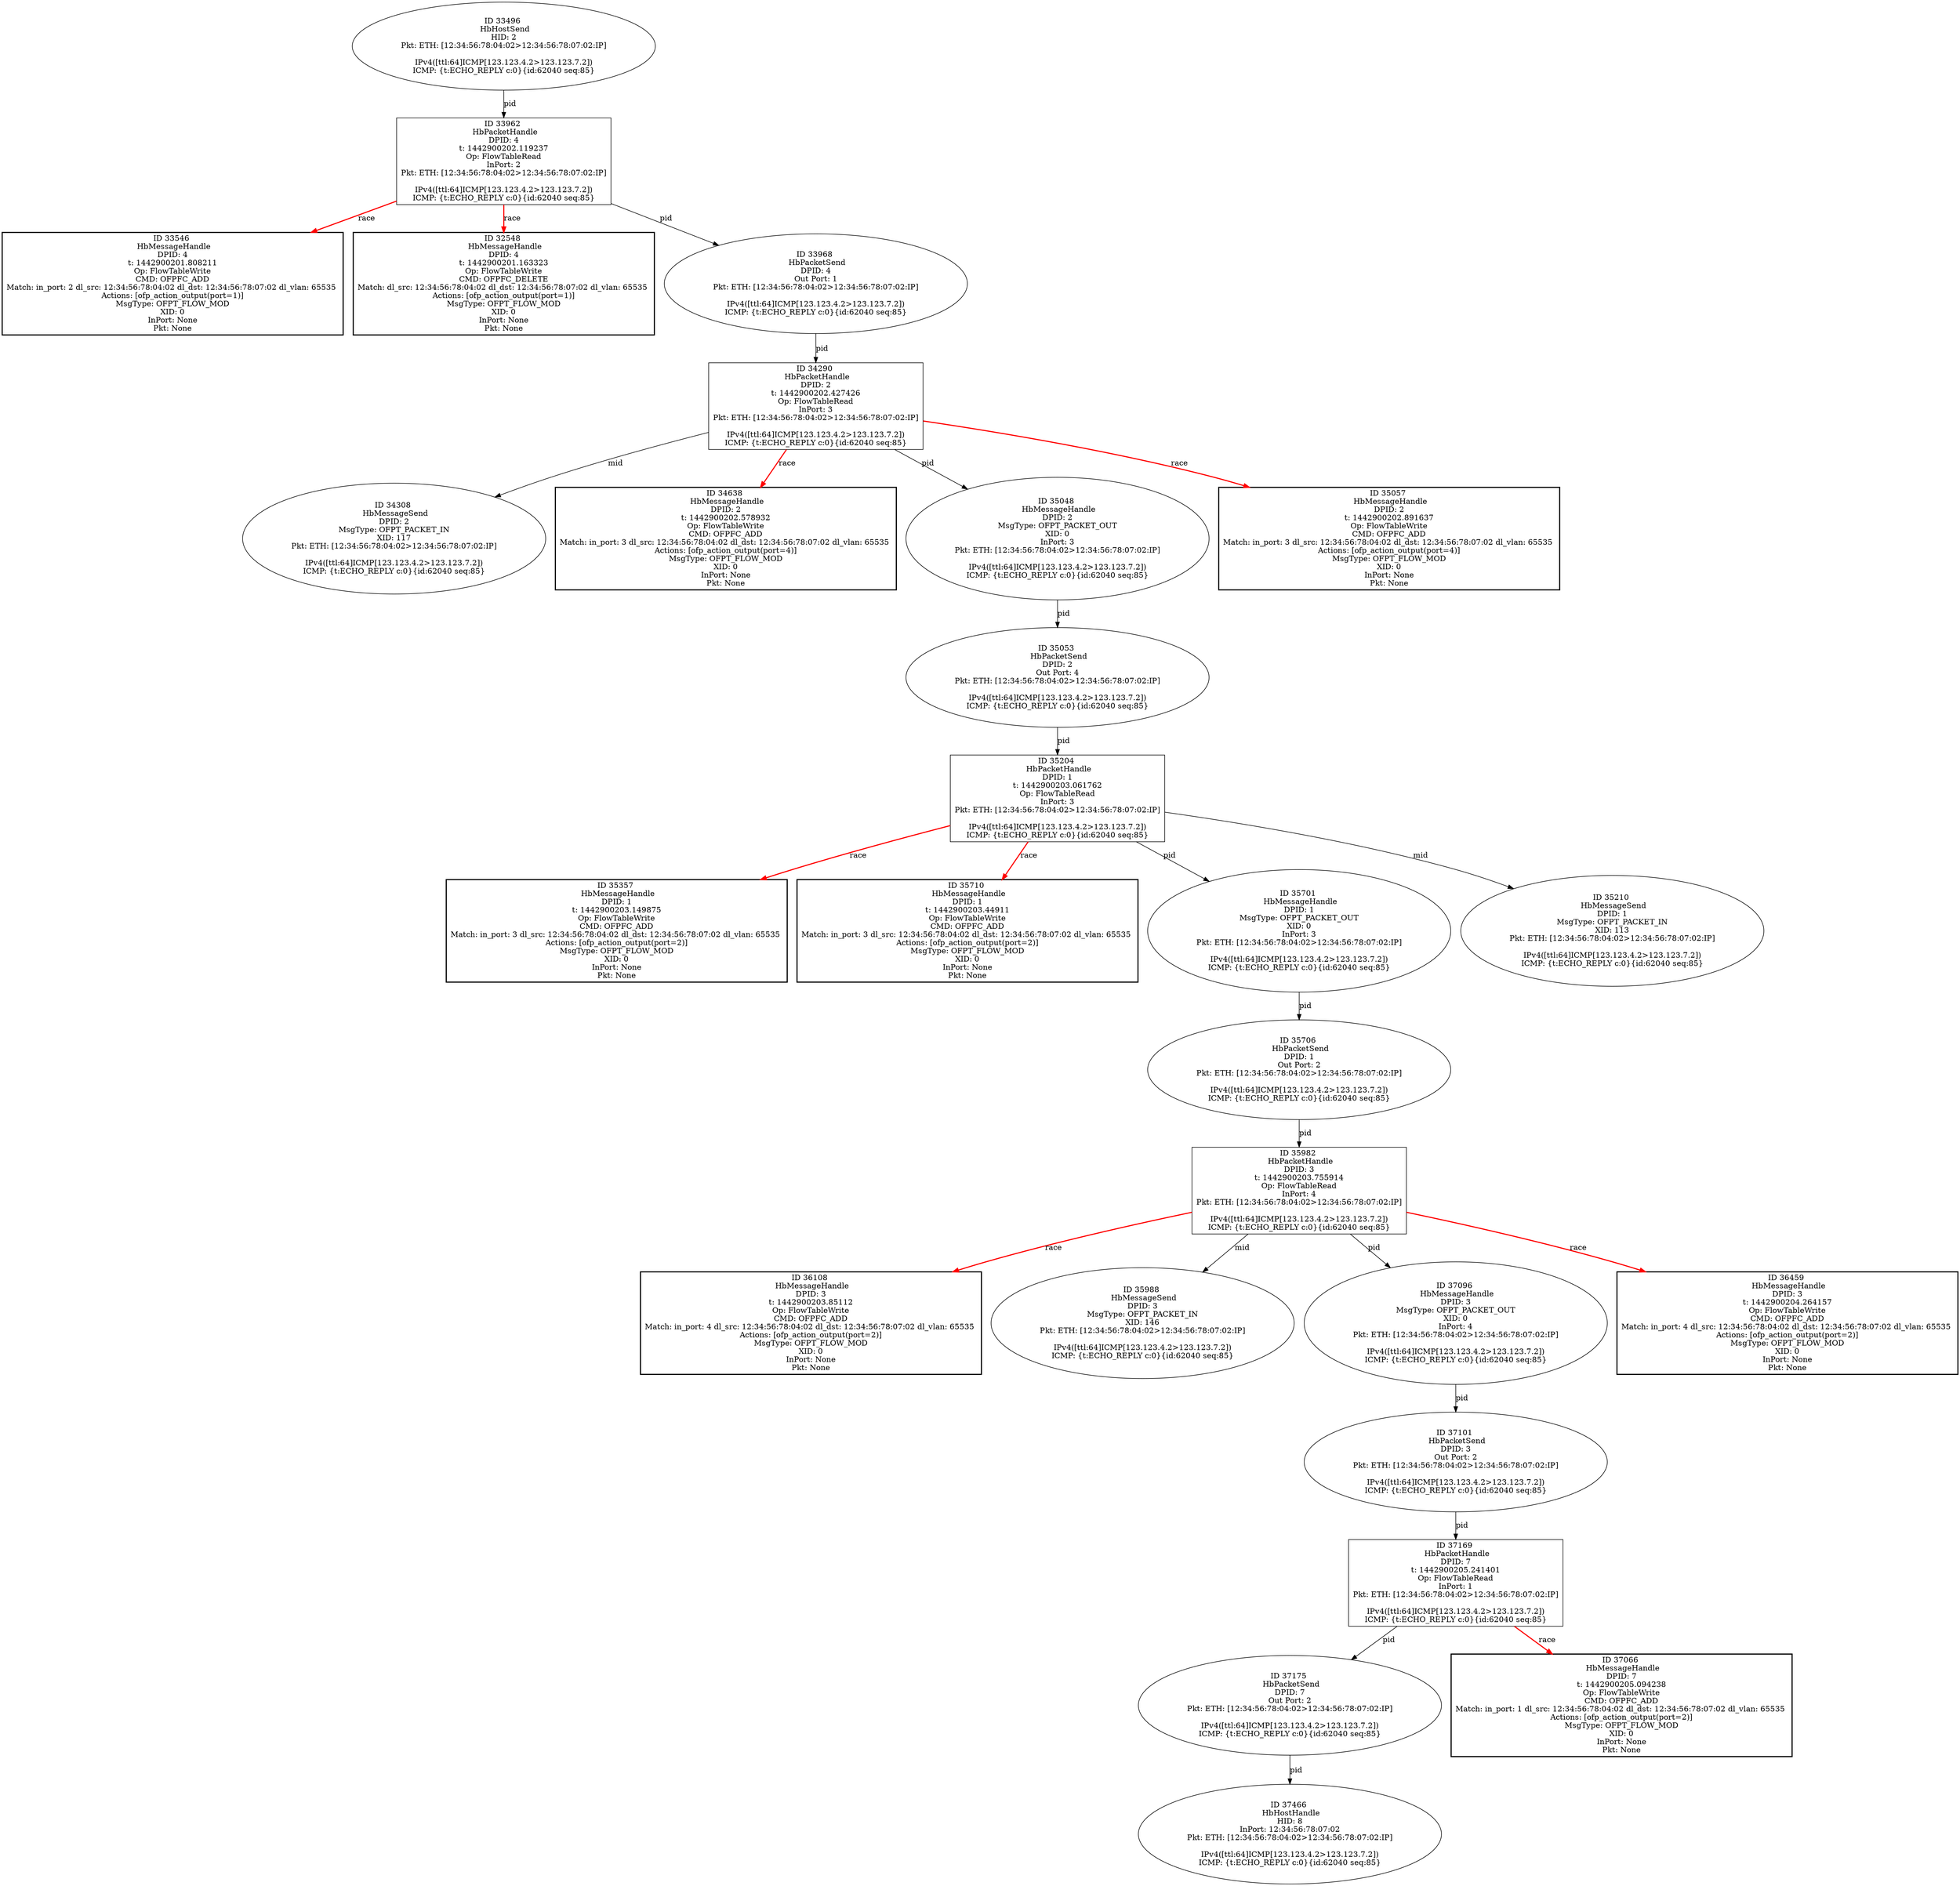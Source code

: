 strict digraph G {
35204 [shape=box, event=<hb_events.HbPacketHandle object at 0x10f101c90>, label="ID 35204 
 HbPacketHandle
DPID: 1
t: 1442900203.061762
Op: FlowTableRead
InPort: 3
Pkt: ETH: [12:34:56:78:04:02>12:34:56:78:07:02:IP]

IPv4([ttl:64]ICMP[123.123.4.2>123.123.7.2])
ICMP: {t:ECHO_REPLY c:0}{id:62040 seq:85}"];
33546 [shape=box, style=bold, event=<hb_events.HbMessageHandle object at 0x10ecdd3d0>, label="ID 33546 
 HbMessageHandle
DPID: 4
t: 1442900201.808211
Op: FlowTableWrite
CMD: OFPFC_ADD
Match: in_port: 2 dl_src: 12:34:56:78:04:02 dl_dst: 12:34:56:78:07:02 dl_vlan: 65535 
Actions: [ofp_action_output(port=1)]
MsgType: OFPT_FLOW_MOD
XID: 0
InPort: None
Pkt: None"];
36108 [shape=box, style=bold, event=<hb_events.HbMessageHandle object at 0x10f47c950>, label="ID 36108 
 HbMessageHandle
DPID: 3
t: 1442900203.85112
Op: FlowTableWrite
CMD: OFPFC_ADD
Match: in_port: 4 dl_src: 12:34:56:78:04:02 dl_dst: 12:34:56:78:07:02 dl_vlan: 65535 
Actions: [ofp_action_output(port=2)]
MsgType: OFPT_FLOW_MOD
XID: 0
InPort: None
Pkt: None"];
35982 [shape=box, event=<hb_events.HbPacketHandle object at 0x10f3fc910>, label="ID 35982 
 HbPacketHandle
DPID: 3
t: 1442900203.755914
Op: FlowTableRead
InPort: 4
Pkt: ETH: [12:34:56:78:04:02>12:34:56:78:07:02:IP]

IPv4([ttl:64]ICMP[123.123.4.2>123.123.7.2])
ICMP: {t:ECHO_REPLY c:0}{id:62040 seq:85}"];
37101 [shape=oval, event=<hb_events.HbPacketSend object at 0x10f9ea6d0>, label="ID 37101 
 HbPacketSend
DPID: 3
Out Port: 2
Pkt: ETH: [12:34:56:78:04:02>12:34:56:78:07:02:IP]

IPv4([ttl:64]ICMP[123.123.4.2>123.123.7.2])
ICMP: {t:ECHO_REPLY c:0}{id:62040 seq:85}"];
35988 [shape=oval, event=<hb_events.HbMessageSend object at 0x10f408910>, label="ID 35988 
 HbMessageSend
DPID: 3
MsgType: OFPT_PACKET_IN
XID: 146
Pkt: ETH: [12:34:56:78:04:02>12:34:56:78:07:02:IP]

IPv4([ttl:64]ICMP[123.123.4.2>123.123.7.2])
ICMP: {t:ECHO_REPLY c:0}{id:62040 seq:85}"];
34308 [shape=oval, event=<hb_events.HbMessageSend object at 0x10ee64a10>, label="ID 34308 
 HbMessageSend
DPID: 2
MsgType: OFPT_PACKET_IN
XID: 117
Pkt: ETH: [12:34:56:78:04:02>12:34:56:78:07:02:IP]

IPv4([ttl:64]ICMP[123.123.4.2>123.123.7.2])
ICMP: {t:ECHO_REPLY c:0}{id:62040 seq:85}"];
35357 [shape=box, style=bold, event=<hb_events.HbMessageHandle object at 0x10f1993d0>, label="ID 35357 
 HbMessageHandle
DPID: 1
t: 1442900203.149875
Op: FlowTableWrite
CMD: OFPFC_ADD
Match: in_port: 3 dl_src: 12:34:56:78:04:02 dl_dst: 12:34:56:78:07:02 dl_vlan: 65535 
Actions: [ofp_action_output(port=2)]
MsgType: OFPT_FLOW_MOD
XID: 0
InPort: None
Pkt: None"];
32548 [shape=box, style=bold, event=<hb_events.HbMessageHandle object at 0x10eb58c10>, label="ID 32548 
 HbMessageHandle
DPID: 4
t: 1442900201.163323
Op: FlowTableWrite
CMD: OFPFC_DELETE
Match: dl_src: 12:34:56:78:04:02 dl_dst: 12:34:56:78:07:02 dl_vlan: 65535 
Actions: [ofp_action_output(port=1)]
MsgType: OFPT_FLOW_MOD
XID: 0
InPort: None
Pkt: None"];
35710 [shape=box, style=bold, event=<hb_events.HbMessageHandle object at 0x10f2c9990>, label="ID 35710 
 HbMessageHandle
DPID: 1
t: 1442900203.44911
Op: FlowTableWrite
CMD: OFPFC_ADD
Match: in_port: 3 dl_src: 12:34:56:78:04:02 dl_dst: 12:34:56:78:07:02 dl_vlan: 65535 
Actions: [ofp_action_output(port=2)]
MsgType: OFPT_FLOW_MOD
XID: 0
InPort: None
Pkt: None"];
33962 [shape=box, event=<hb_events.HbPacketHandle object at 0x10eda6f90>, label="ID 33962 
 HbPacketHandle
DPID: 4
t: 1442900202.119237
Op: FlowTableRead
InPort: 2
Pkt: ETH: [12:34:56:78:04:02>12:34:56:78:07:02:IP]

IPv4([ttl:64]ICMP[123.123.4.2>123.123.7.2])
ICMP: {t:ECHO_REPLY c:0}{id:62040 seq:85}"];
33968 [shape=oval, event=<hb_events.HbPacketSend object at 0x10edadb90>, label="ID 33968 
 HbPacketSend
DPID: 4
Out Port: 1
Pkt: ETH: [12:34:56:78:04:02>12:34:56:78:07:02:IP]

IPv4([ttl:64]ICMP[123.123.4.2>123.123.7.2])
ICMP: {t:ECHO_REPLY c:0}{id:62040 seq:85}"];
37169 [shape=box, event=<hb_events.HbPacketHandle object at 0x10fa2bf50>, label="ID 37169 
 HbPacketHandle
DPID: 7
t: 1442900205.241401
Op: FlowTableRead
InPort: 1
Pkt: ETH: [12:34:56:78:04:02>12:34:56:78:07:02:IP]

IPv4([ttl:64]ICMP[123.123.4.2>123.123.7.2])
ICMP: {t:ECHO_REPLY c:0}{id:62040 seq:85}"];
37175 [shape=oval, event=<hb_events.HbPacketSend object at 0x10fa38250>, label="ID 37175 
 HbPacketSend
DPID: 7
Out Port: 2
Pkt: ETH: [12:34:56:78:04:02>12:34:56:78:07:02:IP]

IPv4([ttl:64]ICMP[123.123.4.2>123.123.7.2])
ICMP: {t:ECHO_REPLY c:0}{id:62040 seq:85}"];
37096 [shape=oval, event=<hb_events.HbMessageHandle object at 0x10fa04b90>, label="ID 37096 
 HbMessageHandle
DPID: 3
MsgType: OFPT_PACKET_OUT
XID: 0
InPort: 4
Pkt: ETH: [12:34:56:78:04:02>12:34:56:78:07:02:IP]

IPv4([ttl:64]ICMP[123.123.4.2>123.123.7.2])
ICMP: {t:ECHO_REPLY c:0}{id:62040 seq:85}"];
37066 [shape=box, style=bold, event=<hb_events.HbMessageHandle object at 0x10f9ea0d0>, label="ID 37066 
 HbMessageHandle
DPID: 7
t: 1442900205.094238
Op: FlowTableWrite
CMD: OFPFC_ADD
Match: in_port: 1 dl_src: 12:34:56:78:04:02 dl_dst: 12:34:56:78:07:02 dl_vlan: 65535 
Actions: [ofp_action_output(port=2)]
MsgType: OFPT_FLOW_MOD
XID: 0
InPort: None
Pkt: None"];
34638 [shape=box, style=bold, event=<hb_events.HbMessageHandle object at 0x10ef57410>, label="ID 34638 
 HbMessageHandle
DPID: 2
t: 1442900202.578932
Op: FlowTableWrite
CMD: OFPFC_ADD
Match: in_port: 3 dl_src: 12:34:56:78:04:02 dl_dst: 12:34:56:78:07:02 dl_vlan: 65535 
Actions: [ofp_action_output(port=4)]
MsgType: OFPT_FLOW_MOD
XID: 0
InPort: None
Pkt: None"];
33496 [shape=oval, event=<hb_events.HbHostSend object at 0x10ecbed90>, label="ID 33496 
 HbHostSend
HID: 2
Pkt: ETH: [12:34:56:78:04:02>12:34:56:78:07:02:IP]

IPv4([ttl:64]ICMP[123.123.4.2>123.123.7.2])
ICMP: {t:ECHO_REPLY c:0}{id:62040 seq:85}"];
37466 [shape=oval, event=<hb_events.HbHostHandle object at 0x10fbd0d90>, label="ID 37466 
 HbHostHandle
HID: 8
InPort: 12:34:56:78:07:02
Pkt: ETH: [12:34:56:78:04:02>12:34:56:78:07:02:IP]

IPv4([ttl:64]ICMP[123.123.4.2>123.123.7.2])
ICMP: {t:ECHO_REPLY c:0}{id:62040 seq:85}"];
35048 [shape=oval, event=<hb_events.HbMessageHandle object at 0x10f093210>, label="ID 35048 
 HbMessageHandle
DPID: 2
MsgType: OFPT_PACKET_OUT
XID: 0
InPort: 3
Pkt: ETH: [12:34:56:78:04:02>12:34:56:78:07:02:IP]

IPv4([ttl:64]ICMP[123.123.4.2>123.123.7.2])
ICMP: {t:ECHO_REPLY c:0}{id:62040 seq:85}"];
36459 [shape=box, style=bold, event=<hb_events.HbMessageHandle object at 0x10f6078d0>, label="ID 36459 
 HbMessageHandle
DPID: 3
t: 1442900204.264157
Op: FlowTableWrite
CMD: OFPFC_ADD
Match: in_port: 4 dl_src: 12:34:56:78:04:02 dl_dst: 12:34:56:78:07:02 dl_vlan: 65535 
Actions: [ofp_action_output(port=2)]
MsgType: OFPT_FLOW_MOD
XID: 0
InPort: None
Pkt: None"];
35053 [shape=oval, event=<hb_events.HbPacketSend object at 0x10f093810>, label="ID 35053 
 HbPacketSend
DPID: 2
Out Port: 4
Pkt: ETH: [12:34:56:78:04:02>12:34:56:78:07:02:IP]

IPv4([ttl:64]ICMP[123.123.4.2>123.123.7.2])
ICMP: {t:ECHO_REPLY c:0}{id:62040 seq:85}"];
35057 [shape=box, style=bold, event=<hb_events.HbMessageHandle object at 0x10f0a0190>, label="ID 35057 
 HbMessageHandle
DPID: 2
t: 1442900202.891637
Op: FlowTableWrite
CMD: OFPFC_ADD
Match: in_port: 3 dl_src: 12:34:56:78:04:02 dl_dst: 12:34:56:78:07:02 dl_vlan: 65535 
Actions: [ofp_action_output(port=4)]
MsgType: OFPT_FLOW_MOD
XID: 0
InPort: None
Pkt: None"];
34290 [shape=box, event=<hb_events.HbPacketHandle object at 0x10ee64b90>, label="ID 34290 
 HbPacketHandle
DPID: 2
t: 1442900202.427426
Op: FlowTableRead
InPort: 3
Pkt: ETH: [12:34:56:78:04:02>12:34:56:78:07:02:IP]

IPv4([ttl:64]ICMP[123.123.4.2>123.123.7.2])
ICMP: {t:ECHO_REPLY c:0}{id:62040 seq:85}"];
35701 [shape=oval, event=<hb_events.HbMessageHandle object at 0x10f2bcd50>, label="ID 35701 
 HbMessageHandle
DPID: 1
MsgType: OFPT_PACKET_OUT
XID: 0
InPort: 3
Pkt: ETH: [12:34:56:78:04:02>12:34:56:78:07:02:IP]

IPv4([ttl:64]ICMP[123.123.4.2>123.123.7.2])
ICMP: {t:ECHO_REPLY c:0}{id:62040 seq:85}"];
35706 [shape=oval, event=<hb_events.HbPacketSend object at 0x10f289810>, label="ID 35706 
 HbPacketSend
DPID: 1
Out Port: 2
Pkt: ETH: [12:34:56:78:04:02>12:34:56:78:07:02:IP]

IPv4([ttl:64]ICMP[123.123.4.2>123.123.7.2])
ICMP: {t:ECHO_REPLY c:0}{id:62040 seq:85}"];
35210 [shape=oval, event=<hb_events.HbMessageSend object at 0x10f107250>, label="ID 35210 
 HbMessageSend
DPID: 1
MsgType: OFPT_PACKET_IN
XID: 113
Pkt: ETH: [12:34:56:78:04:02>12:34:56:78:07:02:IP]

IPv4([ttl:64]ICMP[123.123.4.2>123.123.7.2])
ICMP: {t:ECHO_REPLY c:0}{id:62040 seq:85}"];
35204 -> 35210  [rel=mid, label=mid];
35204 -> 35701  [rel=pid, label=pid];
35204 -> 35710  [harmful=True, color=red, style=bold, rel=race, label=race];
35204 -> 35357  [harmful=True, color=red, style=bold, rel=race, label=race];
35982 -> 37096  [rel=pid, label=pid];
35982 -> 36108  [harmful=True, color=red, style=bold, rel=race, label=race];
35982 -> 36459  [harmful=True, color=red, style=bold, rel=race, label=race];
35982 -> 35988  [rel=mid, label=mid];
37101 -> 37169  [rel=pid, label=pid];
33962 -> 33968  [rel=pid, label=pid];
33962 -> 33546  [harmful=True, color=red, style=bold, rel=race, label=race];
33962 -> 32548  [harmful=True, color=red, style=bold, rel=race, label=race];
33968 -> 34290  [rel=pid, label=pid];
37169 -> 37066  [harmful=True, color=red, style=bold, rel=race, label=race];
37169 -> 37175  [rel=pid, label=pid];
37175 -> 37466  [rel=pid, label=pid];
37096 -> 37101  [rel=pid, label=pid];
33496 -> 33962  [rel=pid, label=pid];
35048 -> 35053  [rel=pid, label=pid];
35053 -> 35204  [rel=pid, label=pid];
34290 -> 35048  [rel=pid, label=pid];
34290 -> 35057  [harmful=True, color=red, style=bold, rel=race, label=race];
34290 -> 34308  [rel=mid, label=mid];
34290 -> 34638  [harmful=True, color=red, style=bold, rel=race, label=race];
35701 -> 35706  [rel=pid, label=pid];
35706 -> 35982  [rel=pid, label=pid];
}
